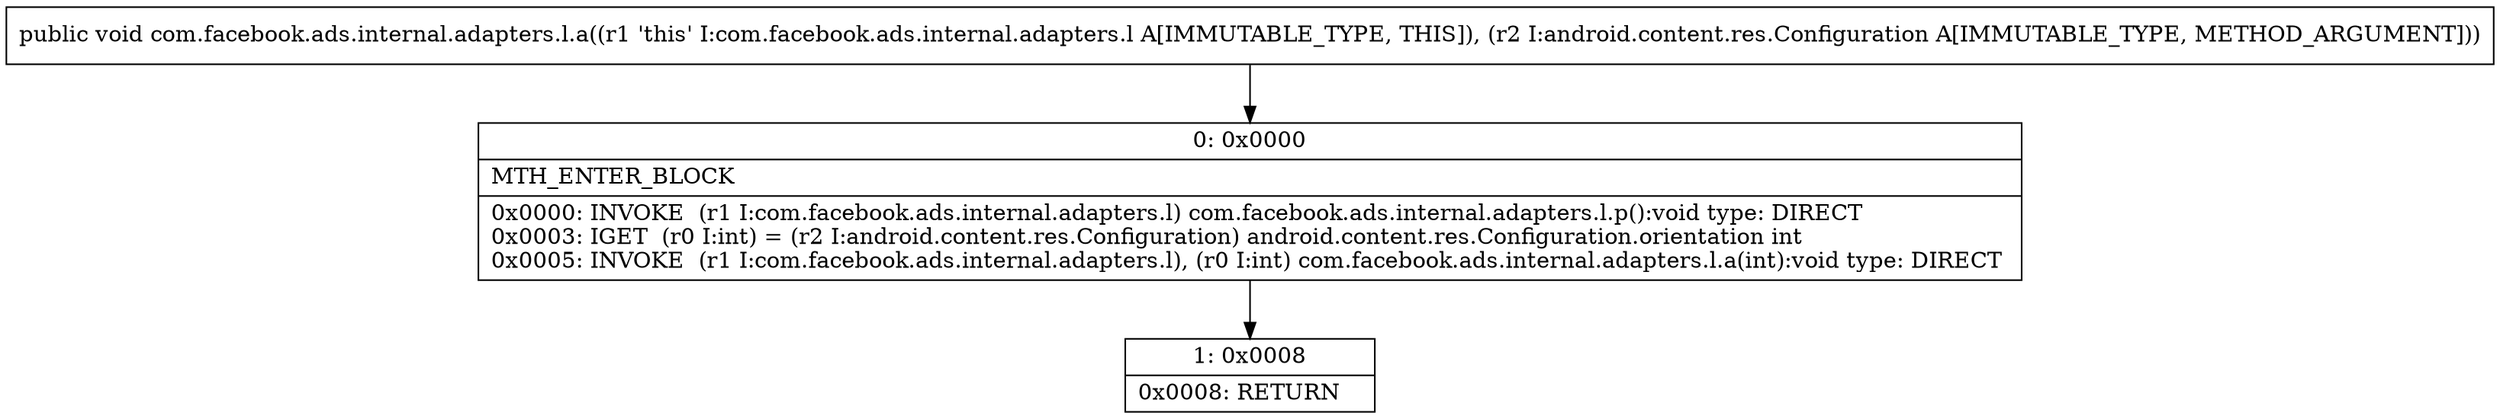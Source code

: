 digraph "CFG forcom.facebook.ads.internal.adapters.l.a(Landroid\/content\/res\/Configuration;)V" {
Node_0 [shape=record,label="{0\:\ 0x0000|MTH_ENTER_BLOCK\l|0x0000: INVOKE  (r1 I:com.facebook.ads.internal.adapters.l) com.facebook.ads.internal.adapters.l.p():void type: DIRECT \l0x0003: IGET  (r0 I:int) = (r2 I:android.content.res.Configuration) android.content.res.Configuration.orientation int \l0x0005: INVOKE  (r1 I:com.facebook.ads.internal.adapters.l), (r0 I:int) com.facebook.ads.internal.adapters.l.a(int):void type: DIRECT \l}"];
Node_1 [shape=record,label="{1\:\ 0x0008|0x0008: RETURN   \l}"];
MethodNode[shape=record,label="{public void com.facebook.ads.internal.adapters.l.a((r1 'this' I:com.facebook.ads.internal.adapters.l A[IMMUTABLE_TYPE, THIS]), (r2 I:android.content.res.Configuration A[IMMUTABLE_TYPE, METHOD_ARGUMENT])) }"];
MethodNode -> Node_0;
Node_0 -> Node_1;
}

